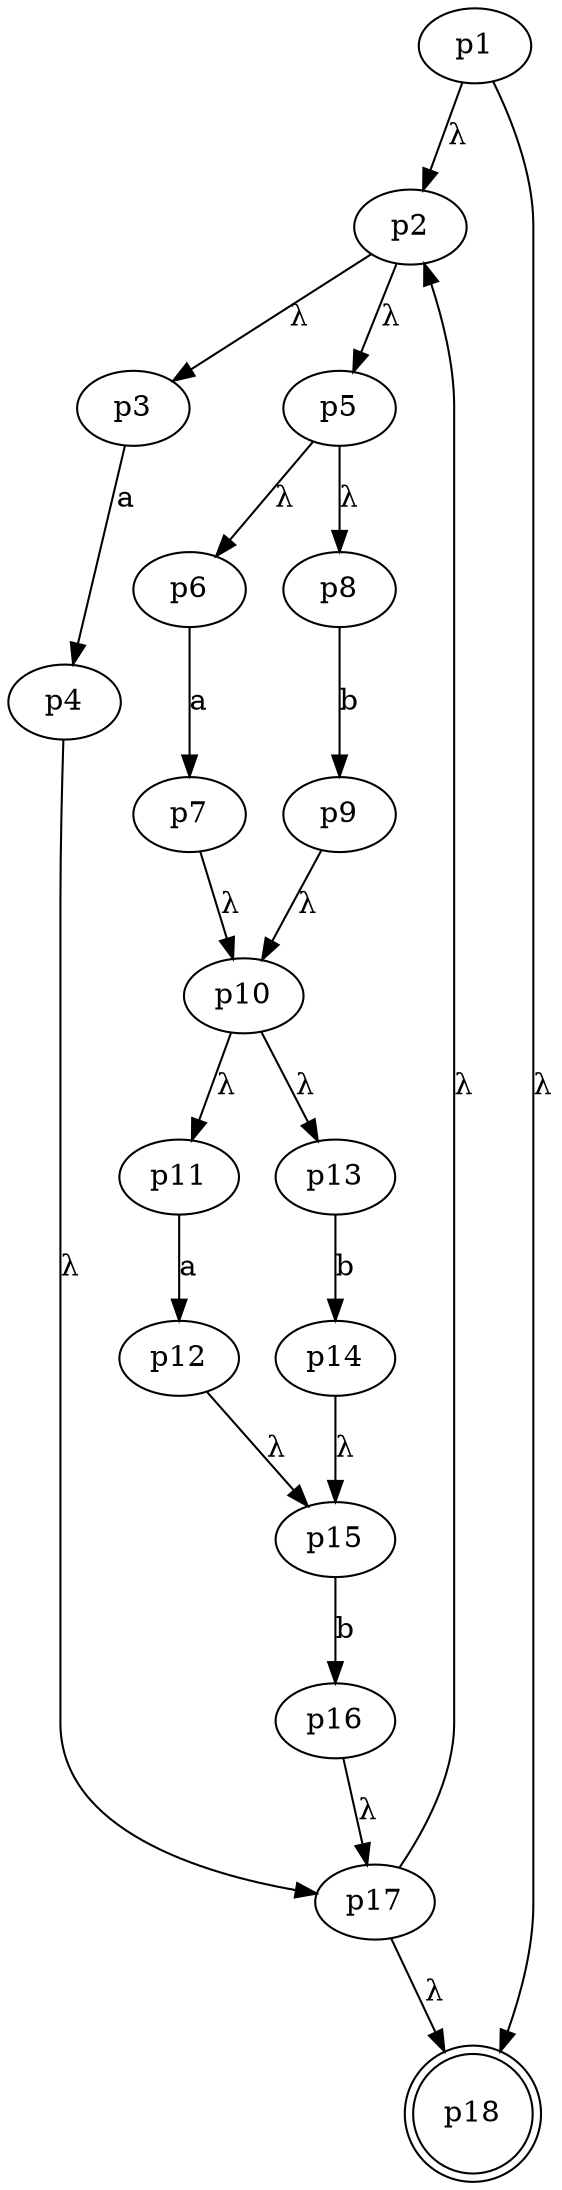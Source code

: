 digraph G 
{
    n1 [label = p1]
    n2 [label = p2]
    n3 [label = p3]
    n4 [label = p4]
    n5 [label = p5]
    n6 [label = p6]
    n7 [label = p7]
    n8 [label = p8]
    n9 [label = p9]
    n10 [label = p10]
    n11 [label = p11]
    n12 [label = p12]
    n13 [label = p13]
    n14 [label = p14]
    n15 [label = p15]
    n16 [label = p16]
    n17 [label = p17]
    n18 [label = p18, shape = doublecircle]
    
	
    n1 -> n2 [label = "λ"]
    n1 -> n18 [label = "λ"]
    
    n2 -> n3 [label = "λ"]
    n2 -> n5 [label = "λ"]
    
    n3 -> n4 [label = "a"]
    
    n4 -> n17 [label = "λ"]
    
    n5 -> n6 [label = "λ"]
    n5 -> n8 [label = "λ"]
    
    n6 -> n7 [label = "a"]
    
    n7 -> n10 [label = "λ"]
    
    n8 -> n9 [label = "b"]
    
    n9 -> n10 [label = "λ"]
    
    n10 -> n11 [label = "λ"]
    n10 -> n13 [label = "λ"]
    
    n11 -> n12 [label = "a"]
    
    n12 -> n15 [label = "λ"]
    
    n13 -> n14 [label = "b"]
    
    n14 -> n15 [label = "λ"]
    
    n15 -> n16 [label = "b"]
    
    n16 -> n17 [label = "λ"]
    
    n17 -> n18 [label = "λ"]
    n17 -> n2 [label = "λ"]
}
